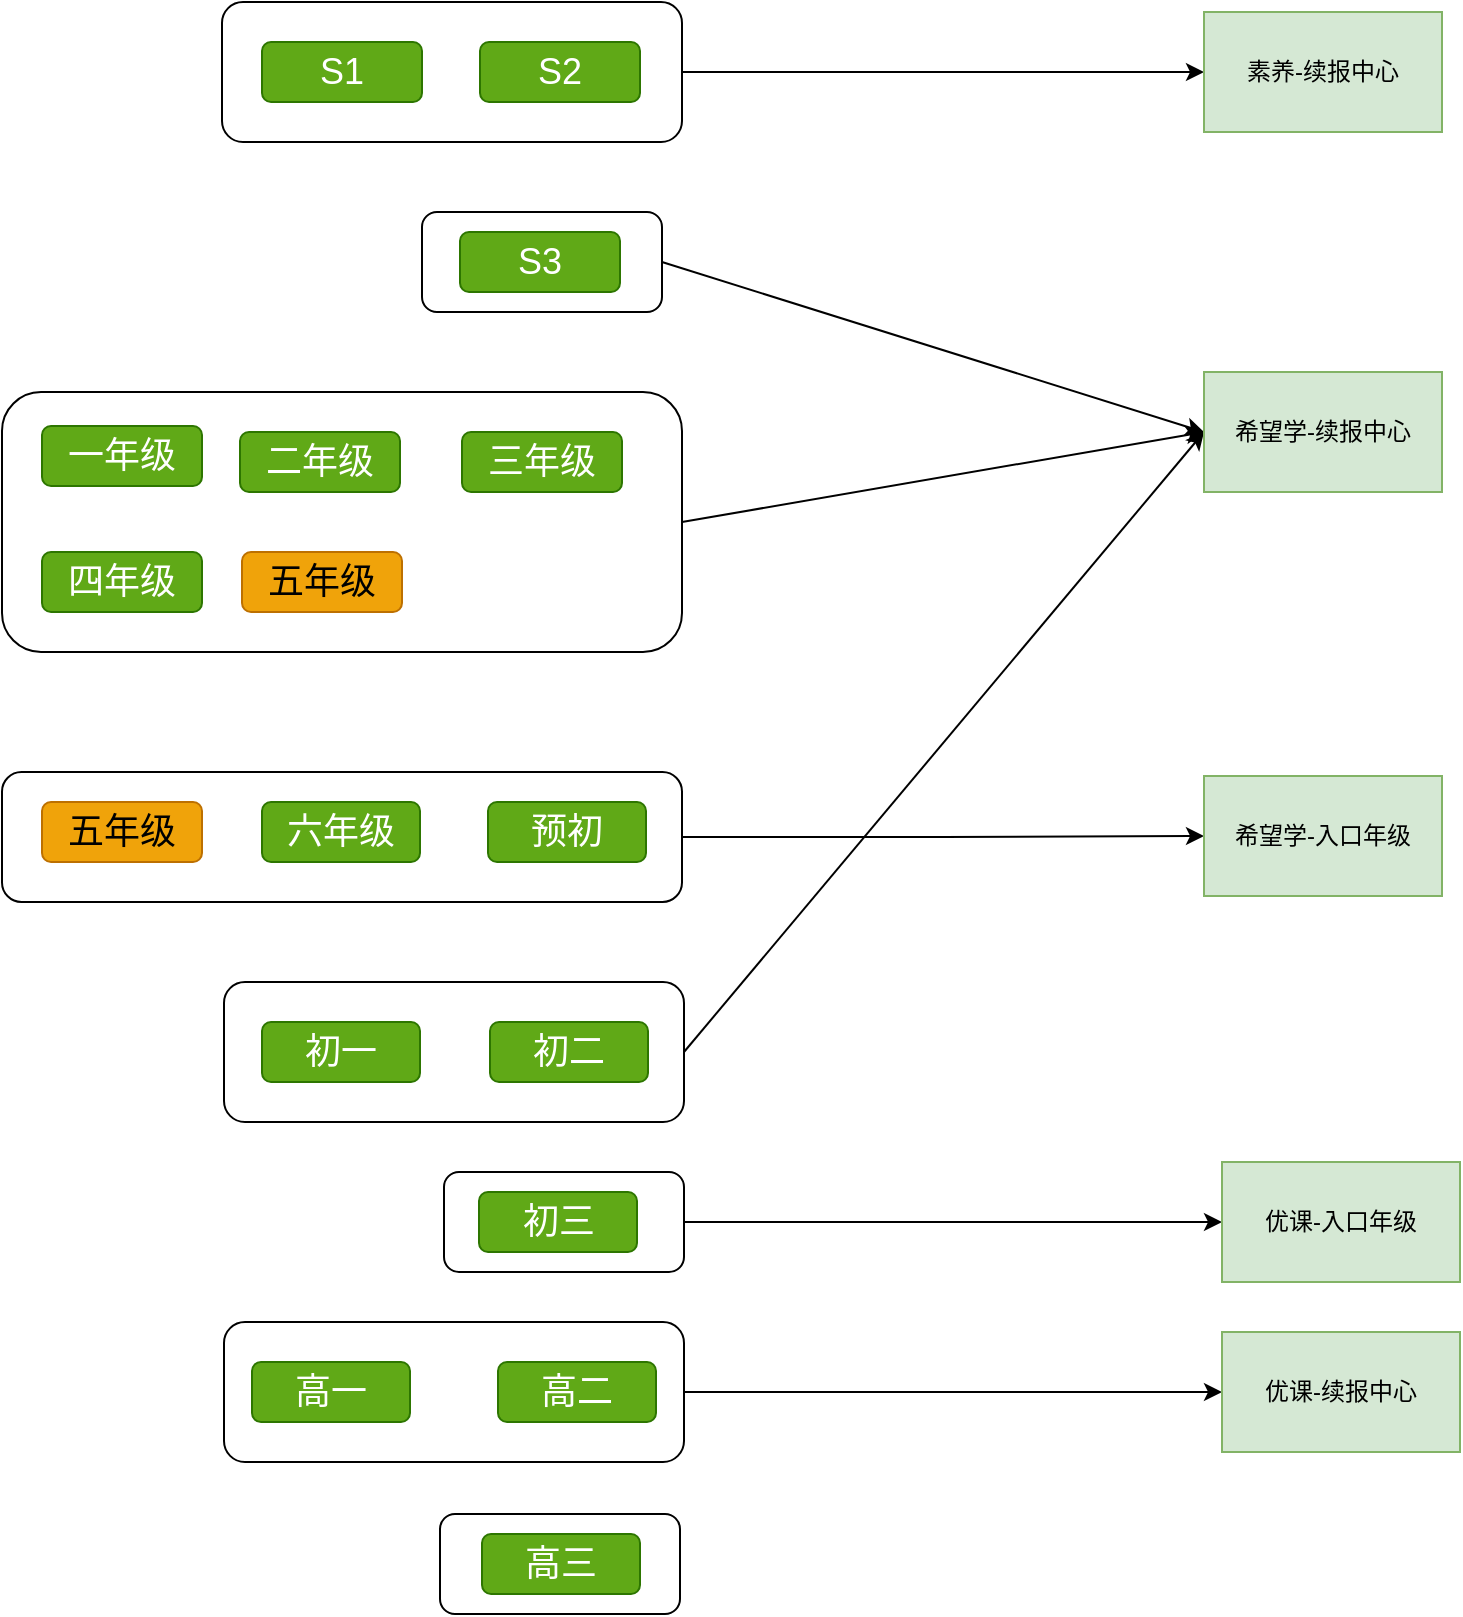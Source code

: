 <mxfile version="26.1.3">
  <diagram name="第 1 页" id="9Fog6PMzjCSzRfVmr_Oy">
    <mxGraphModel dx="1024" dy="622" grid="1" gridSize="10" guides="1" tooltips="1" connect="1" arrows="1" fold="1" page="1" pageScale="1" pageWidth="1600" pageHeight="1200" math="0" shadow="0">
      <root>
        <mxCell id="0" />
        <mxCell id="1" parent="0" />
        <mxCell id="j4IGC4dSVH3_SFCh3_FS-52" value="" style="rounded=1;whiteSpace=wrap;html=1;" vertex="1" parent="1">
          <mxGeometry x="569" y="1046" width="120" height="50" as="geometry" />
        </mxCell>
        <mxCell id="j4IGC4dSVH3_SFCh3_FS-50" style="edgeStyle=orthogonalEdgeStyle;rounded=0;orthogonalLoop=1;jettySize=auto;html=1;exitX=1;exitY=0.5;exitDx=0;exitDy=0;" edge="1" parent="1" source="j4IGC4dSVH3_SFCh3_FS-48" target="j4IGC4dSVH3_SFCh3_FS-6">
          <mxGeometry relative="1" as="geometry" />
        </mxCell>
        <mxCell id="j4IGC4dSVH3_SFCh3_FS-48" value="" style="rounded=1;whiteSpace=wrap;html=1;" vertex="1" parent="1">
          <mxGeometry x="571" y="875" width="120" height="50" as="geometry" />
        </mxCell>
        <mxCell id="j4IGC4dSVH3_SFCh3_FS-51" style="edgeStyle=orthogonalEdgeStyle;rounded=0;orthogonalLoop=1;jettySize=auto;html=1;exitX=1;exitY=0.5;exitDx=0;exitDy=0;" edge="1" parent="1" source="j4IGC4dSVH3_SFCh3_FS-46" target="j4IGC4dSVH3_SFCh3_FS-4">
          <mxGeometry relative="1" as="geometry" />
        </mxCell>
        <mxCell id="j4IGC4dSVH3_SFCh3_FS-46" value="" style="rounded=1;whiteSpace=wrap;html=1;" vertex="1" parent="1">
          <mxGeometry x="461" y="950" width="230" height="70" as="geometry" />
        </mxCell>
        <mxCell id="j4IGC4dSVH3_SFCh3_FS-45" style="rounded=0;orthogonalLoop=1;jettySize=auto;html=1;exitX=1;exitY=0.5;exitDx=0;exitDy=0;entryX=0;entryY=0.5;entryDx=0;entryDy=0;" edge="1" parent="1" source="j4IGC4dSVH3_SFCh3_FS-44" target="_DpiRx70NHCl_bEKjOj2-1">
          <mxGeometry relative="1" as="geometry" />
        </mxCell>
        <mxCell id="j4IGC4dSVH3_SFCh3_FS-44" value="" style="rounded=1;whiteSpace=wrap;html=1;" vertex="1" parent="1">
          <mxGeometry x="461" y="780" width="230" height="70" as="geometry" />
        </mxCell>
        <mxCell id="j4IGC4dSVH3_SFCh3_FS-42" style="edgeStyle=orthogonalEdgeStyle;rounded=0;orthogonalLoop=1;jettySize=auto;html=1;exitX=1;exitY=0.5;exitDx=0;exitDy=0;entryX=0;entryY=0.5;entryDx=0;entryDy=0;" edge="1" parent="1" source="j4IGC4dSVH3_SFCh3_FS-41" target="j4IGC4dSVH3_SFCh3_FS-5">
          <mxGeometry relative="1" as="geometry" />
        </mxCell>
        <mxCell id="j4IGC4dSVH3_SFCh3_FS-41" value="" style="rounded=1;whiteSpace=wrap;html=1;" vertex="1" parent="1">
          <mxGeometry x="350" y="675" width="340" height="65" as="geometry" />
        </mxCell>
        <mxCell id="j4IGC4dSVH3_SFCh3_FS-39" style="rounded=0;orthogonalLoop=1;jettySize=auto;html=1;exitX=1;exitY=0.5;exitDx=0;exitDy=0;entryX=0;entryY=0.5;entryDx=0;entryDy=0;" edge="1" parent="1" source="j4IGC4dSVH3_SFCh3_FS-38" target="_DpiRx70NHCl_bEKjOj2-1">
          <mxGeometry relative="1" as="geometry" />
        </mxCell>
        <mxCell id="j4IGC4dSVH3_SFCh3_FS-38" value="" style="rounded=1;whiteSpace=wrap;html=1;" vertex="1" parent="1">
          <mxGeometry x="560" y="395" width="120" height="50" as="geometry" />
        </mxCell>
        <mxCell id="j4IGC4dSVH3_SFCh3_FS-40" style="rounded=0;orthogonalLoop=1;jettySize=auto;html=1;exitX=1;exitY=0.5;exitDx=0;exitDy=0;entryX=0;entryY=0.5;entryDx=0;entryDy=0;" edge="1" parent="1" source="j4IGC4dSVH3_SFCh3_FS-37" target="_DpiRx70NHCl_bEKjOj2-1">
          <mxGeometry relative="1" as="geometry" />
        </mxCell>
        <mxCell id="j4IGC4dSVH3_SFCh3_FS-37" value="" style="rounded=1;whiteSpace=wrap;html=1;" vertex="1" parent="1">
          <mxGeometry x="350" y="485" width="340" height="130" as="geometry" />
        </mxCell>
        <mxCell id="j4IGC4dSVH3_SFCh3_FS-35" style="edgeStyle=orthogonalEdgeStyle;rounded=0;orthogonalLoop=1;jettySize=auto;html=1;exitX=1;exitY=0.5;exitDx=0;exitDy=0;" edge="1" parent="1" source="j4IGC4dSVH3_SFCh3_FS-34" target="j4IGC4dSVH3_SFCh3_FS-10">
          <mxGeometry relative="1" as="geometry" />
        </mxCell>
        <mxCell id="j4IGC4dSVH3_SFCh3_FS-34" value="" style="rounded=1;whiteSpace=wrap;html=1;" vertex="1" parent="1">
          <mxGeometry x="460" y="290" width="230" height="70" as="geometry" />
        </mxCell>
        <mxCell id="_DpiRx70NHCl_bEKjOj2-1" value="希望学-续报中心" style="rounded=0;whiteSpace=wrap;html=1;fillColor=#d5e8d4;strokeColor=#82b366;" parent="1" vertex="1">
          <mxGeometry x="951" y="475" width="119" height="60" as="geometry" />
        </mxCell>
        <mxCell id="j4IGC4dSVH3_SFCh3_FS-4" value="优课-续报中心" style="rounded=0;whiteSpace=wrap;html=1;fillColor=#d5e8d4;strokeColor=#82b366;" vertex="1" parent="1">
          <mxGeometry x="960" y="955" width="119" height="60" as="geometry" />
        </mxCell>
        <mxCell id="j4IGC4dSVH3_SFCh3_FS-5" value="希望学-入口年级" style="rounded=0;whiteSpace=wrap;html=1;fillColor=#d5e8d4;strokeColor=#82b366;" vertex="1" parent="1">
          <mxGeometry x="951" y="677" width="119" height="60" as="geometry" />
        </mxCell>
        <mxCell id="j4IGC4dSVH3_SFCh3_FS-6" value="优课-入口年级" style="rounded=0;whiteSpace=wrap;html=1;fillColor=#d5e8d4;strokeColor=#82b366;" vertex="1" parent="1">
          <mxGeometry x="960" y="870" width="119" height="60" as="geometry" />
        </mxCell>
        <mxCell id="j4IGC4dSVH3_SFCh3_FS-7" style="edgeStyle=orthogonalEdgeStyle;rounded=0;orthogonalLoop=1;jettySize=auto;html=1;exitX=0.5;exitY=1;exitDx=0;exitDy=0;" edge="1" parent="1" source="j4IGC4dSVH3_SFCh3_FS-6" target="j4IGC4dSVH3_SFCh3_FS-6">
          <mxGeometry relative="1" as="geometry" />
        </mxCell>
        <mxCell id="j4IGC4dSVH3_SFCh3_FS-10" value="素养-续报中心" style="rounded=0;whiteSpace=wrap;html=1;fillColor=#d5e8d4;strokeColor=#82b366;" vertex="1" parent="1">
          <mxGeometry x="951" y="295" width="119" height="60" as="geometry" />
        </mxCell>
        <mxCell id="j4IGC4dSVH3_SFCh3_FS-17" value="&lt;font style=&quot;font-size: 18px;&quot;&gt;S1&lt;/font&gt;" style="rounded=1;whiteSpace=wrap;html=1;fillColor=#60a917;fontColor=#ffffff;strokeColor=#2D7600;" vertex="1" parent="1">
          <mxGeometry x="480" y="310" width="80" height="30" as="geometry" />
        </mxCell>
        <mxCell id="j4IGC4dSVH3_SFCh3_FS-18" value="&lt;font style=&quot;font-size: 18px;&quot;&gt;S2&lt;/font&gt;" style="rounded=1;whiteSpace=wrap;html=1;fillColor=#60a917;fontColor=#ffffff;strokeColor=#2D7600;" vertex="1" parent="1">
          <mxGeometry x="589" y="310" width="80" height="30" as="geometry" />
        </mxCell>
        <mxCell id="j4IGC4dSVH3_SFCh3_FS-19" value="&lt;font style=&quot;font-size: 18px;&quot;&gt;S3&lt;/font&gt;" style="rounded=1;whiteSpace=wrap;html=1;fillColor=#60a917;fontColor=#ffffff;strokeColor=#2D7600;" vertex="1" parent="1">
          <mxGeometry x="579" y="405" width="80" height="30" as="geometry" />
        </mxCell>
        <mxCell id="j4IGC4dSVH3_SFCh3_FS-20" value="&lt;span style=&quot;font-size: 18px;&quot;&gt;一年级&lt;/span&gt;" style="rounded=1;whiteSpace=wrap;html=1;fillColor=#60a917;fontColor=#ffffff;strokeColor=#2D7600;" vertex="1" parent="1">
          <mxGeometry x="370" y="502" width="80" height="30" as="geometry" />
        </mxCell>
        <mxCell id="j4IGC4dSVH3_SFCh3_FS-21" value="&lt;span style=&quot;font-size: 18px;&quot;&gt;二年级&lt;/span&gt;" style="rounded=1;whiteSpace=wrap;html=1;fillColor=#60a917;fontColor=#ffffff;strokeColor=#2D7600;" vertex="1" parent="1">
          <mxGeometry x="469" y="505" width="80" height="30" as="geometry" />
        </mxCell>
        <mxCell id="j4IGC4dSVH3_SFCh3_FS-22" value="&lt;span style=&quot;font-size: 18px;&quot;&gt;三年级&lt;/span&gt;" style="rounded=1;whiteSpace=wrap;html=1;fillColor=#60a917;fontColor=#ffffff;strokeColor=#2D7600;" vertex="1" parent="1">
          <mxGeometry x="580" y="505" width="80" height="30" as="geometry" />
        </mxCell>
        <mxCell id="j4IGC4dSVH3_SFCh3_FS-23" value="&lt;span style=&quot;font-size: 18px;&quot;&gt;四年级&lt;/span&gt;" style="rounded=1;whiteSpace=wrap;html=1;fillColor=#60a917;fontColor=#ffffff;strokeColor=#2D7600;" vertex="1" parent="1">
          <mxGeometry x="370" y="565" width="80" height="30" as="geometry" />
        </mxCell>
        <mxCell id="j4IGC4dSVH3_SFCh3_FS-24" value="&lt;span style=&quot;font-size: 18px;&quot;&gt;五年级&lt;/span&gt;" style="rounded=1;whiteSpace=wrap;html=1;fillColor=#f0a30a;fontColor=#000000;strokeColor=#BD7000;" vertex="1" parent="1">
          <mxGeometry x="470" y="565" width="80" height="30" as="geometry" />
        </mxCell>
        <mxCell id="j4IGC4dSVH3_SFCh3_FS-25" value="&lt;span style=&quot;font-size: 18px;&quot;&gt;六年级&lt;/span&gt;" style="rounded=1;whiteSpace=wrap;html=1;fillColor=#60a917;fontColor=#ffffff;strokeColor=#2D7600;" vertex="1" parent="1">
          <mxGeometry x="480" y="690" width="79" height="30" as="geometry" />
        </mxCell>
        <mxCell id="j4IGC4dSVH3_SFCh3_FS-26" value="&lt;span style=&quot;font-size: 18px;&quot;&gt;预初&lt;/span&gt;" style="rounded=1;whiteSpace=wrap;html=1;fillColor=#60a917;fontColor=#ffffff;strokeColor=#2D7600;" vertex="1" parent="1">
          <mxGeometry x="593" y="690" width="79" height="30" as="geometry" />
        </mxCell>
        <mxCell id="j4IGC4dSVH3_SFCh3_FS-27" value="&lt;span style=&quot;font-size: 18px;&quot;&gt;初一&lt;/span&gt;" style="rounded=1;whiteSpace=wrap;html=1;fillColor=#60a917;fontColor=#ffffff;strokeColor=#2D7600;" vertex="1" parent="1">
          <mxGeometry x="480" y="800" width="79" height="30" as="geometry" />
        </mxCell>
        <mxCell id="j4IGC4dSVH3_SFCh3_FS-28" style="edgeStyle=orthogonalEdgeStyle;rounded=0;orthogonalLoop=1;jettySize=auto;html=1;exitX=0.5;exitY=1;exitDx=0;exitDy=0;" edge="1" parent="1" source="j4IGC4dSVH3_SFCh3_FS-27" target="j4IGC4dSVH3_SFCh3_FS-27">
          <mxGeometry relative="1" as="geometry" />
        </mxCell>
        <mxCell id="j4IGC4dSVH3_SFCh3_FS-29" value="&lt;span style=&quot;font-size: 18px;&quot;&gt;初二&lt;/span&gt;" style="rounded=1;whiteSpace=wrap;html=1;fillColor=#60a917;fontColor=#ffffff;strokeColor=#2D7600;" vertex="1" parent="1">
          <mxGeometry x="594" y="800" width="79" height="30" as="geometry" />
        </mxCell>
        <mxCell id="j4IGC4dSVH3_SFCh3_FS-30" value="&lt;span style=&quot;font-size: 18px;&quot;&gt;初三&lt;/span&gt;" style="rounded=1;whiteSpace=wrap;html=1;fillColor=#60a917;fontColor=#ffffff;strokeColor=#2D7600;" vertex="1" parent="1">
          <mxGeometry x="588.5" y="885" width="79" height="30" as="geometry" />
        </mxCell>
        <mxCell id="j4IGC4dSVH3_SFCh3_FS-31" value="&lt;span style=&quot;font-size: 18px;&quot;&gt;高一&lt;/span&gt;" style="rounded=1;whiteSpace=wrap;html=1;fillColor=#60a917;fontColor=#ffffff;strokeColor=#2D7600;" vertex="1" parent="1">
          <mxGeometry x="475" y="970" width="79" height="30" as="geometry" />
        </mxCell>
        <mxCell id="j4IGC4dSVH3_SFCh3_FS-32" value="&lt;span style=&quot;font-size: 18px;&quot;&gt;高二&lt;/span&gt;" style="rounded=1;whiteSpace=wrap;html=1;fillColor=#60a917;fontColor=#ffffff;strokeColor=#2D7600;" vertex="1" parent="1">
          <mxGeometry x="598" y="970" width="79" height="30" as="geometry" />
        </mxCell>
        <mxCell id="j4IGC4dSVH3_SFCh3_FS-33" value="&lt;span style=&quot;font-size: 18px;&quot;&gt;高三&lt;/span&gt;" style="rounded=1;whiteSpace=wrap;html=1;fillColor=#60a917;fontColor=#ffffff;strokeColor=#2D7600;" vertex="1" parent="1">
          <mxGeometry x="590" y="1056" width="79" height="30" as="geometry" />
        </mxCell>
        <mxCell id="j4IGC4dSVH3_SFCh3_FS-53" value="&lt;span style=&quot;font-size: 18px;&quot;&gt;五年级&lt;/span&gt;" style="rounded=1;whiteSpace=wrap;html=1;fillColor=#f0a30a;fontColor=#000000;strokeColor=#BD7000;" vertex="1" parent="1">
          <mxGeometry x="370" y="690" width="80" height="30" as="geometry" />
        </mxCell>
      </root>
    </mxGraphModel>
  </diagram>
</mxfile>
